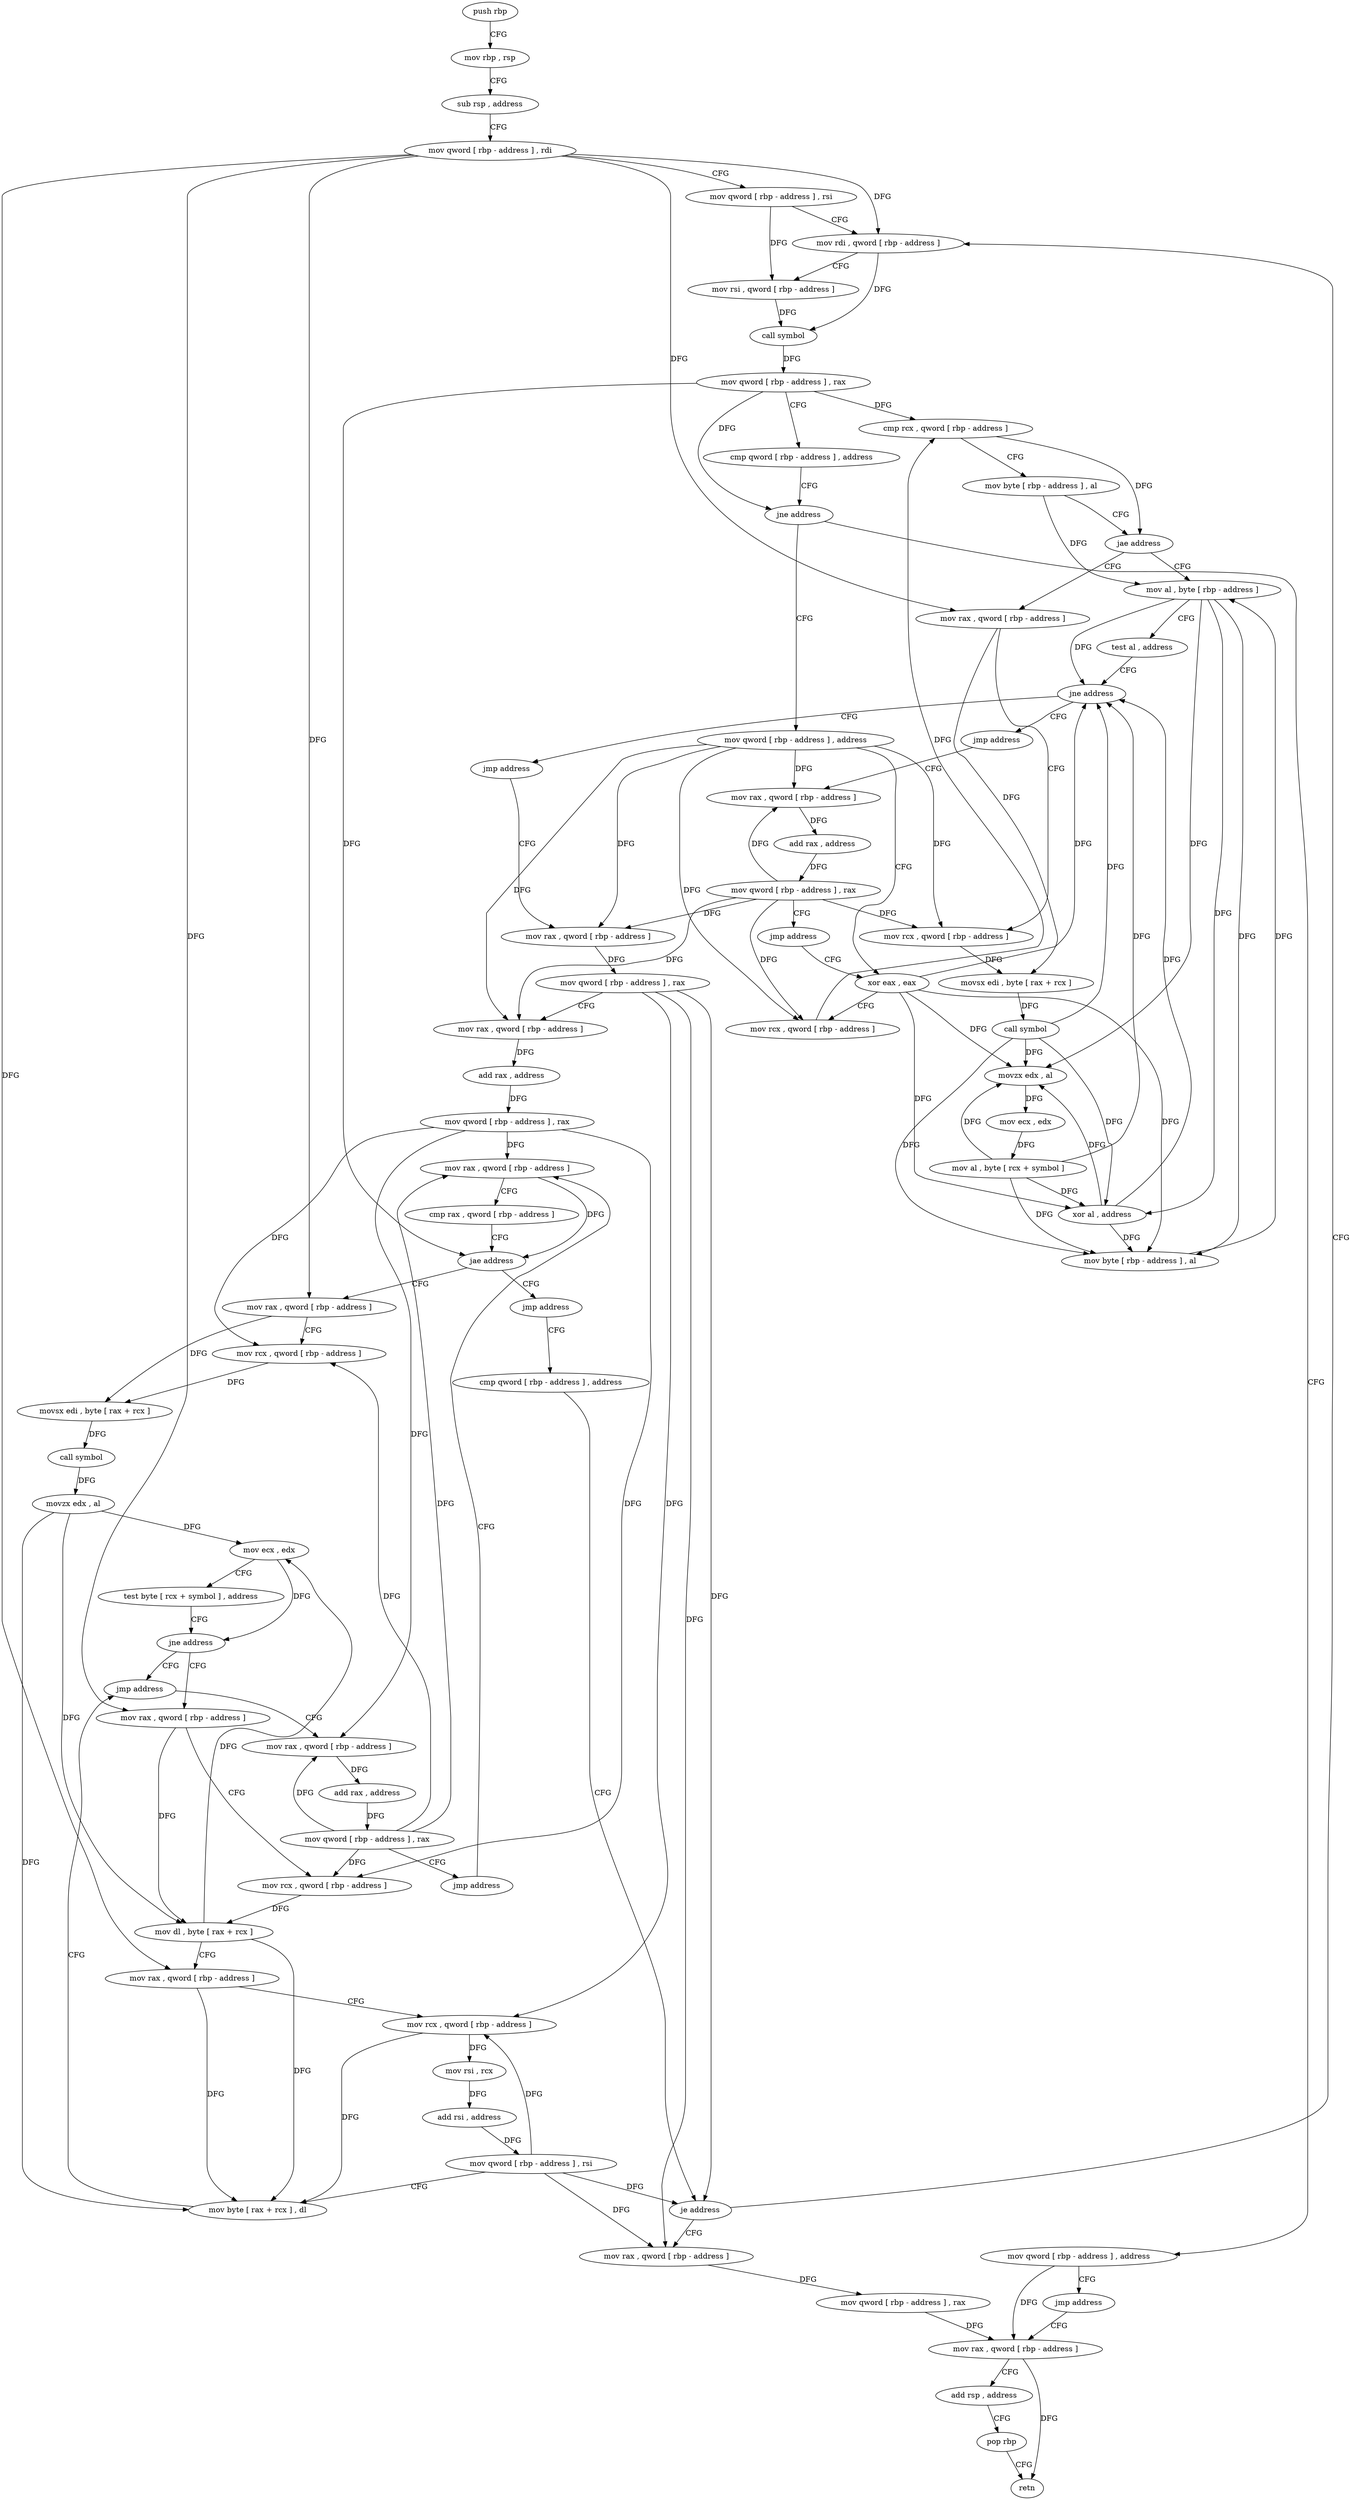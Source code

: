 digraph "func" {
"4205728" [label = "push rbp" ]
"4205729" [label = "mov rbp , rsp" ]
"4205732" [label = "sub rsp , address" ]
"4205736" [label = "mov qword [ rbp - address ] , rdi" ]
"4205740" [label = "mov qword [ rbp - address ] , rsi" ]
"4205744" [label = "mov rdi , qword [ rbp - address ]" ]
"4205785" [label = "mov qword [ rbp - address ] , address" ]
"4205793" [label = "xor eax , eax" ]
"4205772" [label = "mov qword [ rbp - address ] , address" ]
"4205780" [label = "jmp address" ]
"4206042" [label = "mov rax , qword [ rbp - address ]" ]
"4205846" [label = "mov al , byte [ rbp - address ]" ]
"4205849" [label = "test al , address" ]
"4205851" [label = "jne address" ]
"4205862" [label = "jmp address" ]
"4205857" [label = "jmp address" ]
"4205812" [label = "mov rax , qword [ rbp - address ]" ]
"4205816" [label = "mov rcx , qword [ rbp - address ]" ]
"4205820" [label = "movsx edi , byte [ rax + rcx ]" ]
"4205824" [label = "call symbol" ]
"4205829" [label = "movzx edx , al" ]
"4205832" [label = "mov ecx , edx" ]
"4205834" [label = "mov al , byte [ rcx + symbol ]" ]
"4205841" [label = "xor al , address" ]
"4205843" [label = "mov byte [ rbp - address ] , al" ]
"4206046" [label = "add rsp , address" ]
"4206050" [label = "pop rbp" ]
"4206051" [label = "retn" ]
"4205867" [label = "mov rax , qword [ rbp - address ]" ]
"4205886" [label = "mov rax , qword [ rbp - address ]" ]
"4205871" [label = "add rax , address" ]
"4205877" [label = "mov qword [ rbp - address ] , rax" ]
"4205881" [label = "jmp address" ]
"4205890" [label = "mov qword [ rbp - address ] , rax" ]
"4205894" [label = "mov rax , qword [ rbp - address ]" ]
"4205898" [label = "add rax , address" ]
"4205904" [label = "mov qword [ rbp - address ] , rax" ]
"4205908" [label = "mov rax , qword [ rbp - address ]" ]
"4205795" [label = "mov rcx , qword [ rbp - address ]" ]
"4205799" [label = "cmp rcx , qword [ rbp - address ]" ]
"4205803" [label = "mov byte [ rbp - address ] , al" ]
"4205806" [label = "jae address" ]
"4206018" [label = "jmp address" ]
"4206023" [label = "cmp qword [ rbp - address ] , address" ]
"4205922" [label = "mov rax , qword [ rbp - address ]" ]
"4205926" [label = "mov rcx , qword [ rbp - address ]" ]
"4205930" [label = "movsx edi , byte [ rax + rcx ]" ]
"4205934" [label = "call symbol" ]
"4205939" [label = "movzx edx , al" ]
"4205942" [label = "mov ecx , edx" ]
"4205944" [label = "test byte [ rcx + symbol ] , address" ]
"4205952" [label = "jne address" ]
"4205994" [label = "jmp address" ]
"4205958" [label = "mov rax , qword [ rbp - address ]" ]
"4206028" [label = "je address" ]
"4206034" [label = "mov rax , qword [ rbp - address ]" ]
"4205999" [label = "mov rax , qword [ rbp - address ]" ]
"4205962" [label = "mov rcx , qword [ rbp - address ]" ]
"4205966" [label = "mov dl , byte [ rax + rcx ]" ]
"4205969" [label = "mov rax , qword [ rbp - address ]" ]
"4205973" [label = "mov rcx , qword [ rbp - address ]" ]
"4205977" [label = "mov rsi , rcx" ]
"4205980" [label = "add rsi , address" ]
"4205987" [label = "mov qword [ rbp - address ] , rsi" ]
"4205991" [label = "mov byte [ rax + rcx ] , dl" ]
"4205748" [label = "mov rsi , qword [ rbp - address ]" ]
"4205752" [label = "call symbol" ]
"4205757" [label = "mov qword [ rbp - address ] , rax" ]
"4205761" [label = "cmp qword [ rbp - address ] , address" ]
"4205766" [label = "jne address" ]
"4206038" [label = "mov qword [ rbp - address ] , rax" ]
"4206003" [label = "add rax , address" ]
"4206009" [label = "mov qword [ rbp - address ] , rax" ]
"4206013" [label = "jmp address" ]
"4205912" [label = "cmp rax , qword [ rbp - address ]" ]
"4205916" [label = "jae address" ]
"4205728" -> "4205729" [ label = "CFG" ]
"4205729" -> "4205732" [ label = "CFG" ]
"4205732" -> "4205736" [ label = "CFG" ]
"4205736" -> "4205740" [ label = "CFG" ]
"4205736" -> "4205744" [ label = "DFG" ]
"4205736" -> "4205812" [ label = "DFG" ]
"4205736" -> "4205922" [ label = "DFG" ]
"4205736" -> "4205958" [ label = "DFG" ]
"4205736" -> "4205969" [ label = "DFG" ]
"4205740" -> "4205744" [ label = "CFG" ]
"4205740" -> "4205748" [ label = "DFG" ]
"4205744" -> "4205748" [ label = "CFG" ]
"4205744" -> "4205752" [ label = "DFG" ]
"4205785" -> "4205793" [ label = "CFG" ]
"4205785" -> "4205795" [ label = "DFG" ]
"4205785" -> "4205816" [ label = "DFG" ]
"4205785" -> "4205867" [ label = "DFG" ]
"4205785" -> "4205886" [ label = "DFG" ]
"4205785" -> "4205894" [ label = "DFG" ]
"4205793" -> "4205795" [ label = "CFG" ]
"4205793" -> "4205851" [ label = "DFG" ]
"4205793" -> "4205829" [ label = "DFG" ]
"4205793" -> "4205841" [ label = "DFG" ]
"4205793" -> "4205843" [ label = "DFG" ]
"4205772" -> "4205780" [ label = "CFG" ]
"4205772" -> "4206042" [ label = "DFG" ]
"4205780" -> "4206042" [ label = "CFG" ]
"4206042" -> "4206046" [ label = "CFG" ]
"4206042" -> "4206051" [ label = "DFG" ]
"4205846" -> "4205849" [ label = "CFG" ]
"4205846" -> "4205851" [ label = "DFG" ]
"4205846" -> "4205829" [ label = "DFG" ]
"4205846" -> "4205841" [ label = "DFG" ]
"4205846" -> "4205843" [ label = "DFG" ]
"4205849" -> "4205851" [ label = "CFG" ]
"4205851" -> "4205862" [ label = "CFG" ]
"4205851" -> "4205857" [ label = "CFG" ]
"4205862" -> "4205867" [ label = "CFG" ]
"4205857" -> "4205886" [ label = "CFG" ]
"4205812" -> "4205816" [ label = "CFG" ]
"4205812" -> "4205820" [ label = "DFG" ]
"4205816" -> "4205820" [ label = "DFG" ]
"4205820" -> "4205824" [ label = "DFG" ]
"4205824" -> "4205829" [ label = "DFG" ]
"4205824" -> "4205851" [ label = "DFG" ]
"4205824" -> "4205841" [ label = "DFG" ]
"4205824" -> "4205843" [ label = "DFG" ]
"4205829" -> "4205832" [ label = "DFG" ]
"4205832" -> "4205834" [ label = "DFG" ]
"4205834" -> "4205841" [ label = "DFG" ]
"4205834" -> "4205851" [ label = "DFG" ]
"4205834" -> "4205829" [ label = "DFG" ]
"4205834" -> "4205843" [ label = "DFG" ]
"4205841" -> "4205843" [ label = "DFG" ]
"4205841" -> "4205851" [ label = "DFG" ]
"4205841" -> "4205829" [ label = "DFG" ]
"4205843" -> "4205846" [ label = "DFG" ]
"4206046" -> "4206050" [ label = "CFG" ]
"4206050" -> "4206051" [ label = "CFG" ]
"4205867" -> "4205871" [ label = "DFG" ]
"4205886" -> "4205890" [ label = "DFG" ]
"4205871" -> "4205877" [ label = "DFG" ]
"4205877" -> "4205881" [ label = "CFG" ]
"4205877" -> "4205795" [ label = "DFG" ]
"4205877" -> "4205816" [ label = "DFG" ]
"4205877" -> "4205867" [ label = "DFG" ]
"4205877" -> "4205886" [ label = "DFG" ]
"4205877" -> "4205894" [ label = "DFG" ]
"4205881" -> "4205793" [ label = "CFG" ]
"4205890" -> "4205894" [ label = "CFG" ]
"4205890" -> "4206028" [ label = "DFG" ]
"4205890" -> "4205973" [ label = "DFG" ]
"4205890" -> "4206034" [ label = "DFG" ]
"4205894" -> "4205898" [ label = "DFG" ]
"4205898" -> "4205904" [ label = "DFG" ]
"4205904" -> "4205908" [ label = "DFG" ]
"4205904" -> "4205926" [ label = "DFG" ]
"4205904" -> "4205962" [ label = "DFG" ]
"4205904" -> "4205999" [ label = "DFG" ]
"4205908" -> "4205912" [ label = "CFG" ]
"4205908" -> "4205916" [ label = "DFG" ]
"4205795" -> "4205799" [ label = "DFG" ]
"4205799" -> "4205803" [ label = "CFG" ]
"4205799" -> "4205806" [ label = "DFG" ]
"4205803" -> "4205806" [ label = "CFG" ]
"4205803" -> "4205846" [ label = "DFG" ]
"4205806" -> "4205846" [ label = "CFG" ]
"4205806" -> "4205812" [ label = "CFG" ]
"4206018" -> "4206023" [ label = "CFG" ]
"4206023" -> "4206028" [ label = "CFG" ]
"4205922" -> "4205926" [ label = "CFG" ]
"4205922" -> "4205930" [ label = "DFG" ]
"4205926" -> "4205930" [ label = "DFG" ]
"4205930" -> "4205934" [ label = "DFG" ]
"4205934" -> "4205939" [ label = "DFG" ]
"4205939" -> "4205942" [ label = "DFG" ]
"4205939" -> "4205966" [ label = "DFG" ]
"4205939" -> "4205991" [ label = "DFG" ]
"4205942" -> "4205944" [ label = "CFG" ]
"4205942" -> "4205952" [ label = "DFG" ]
"4205944" -> "4205952" [ label = "CFG" ]
"4205952" -> "4205994" [ label = "CFG" ]
"4205952" -> "4205958" [ label = "CFG" ]
"4205994" -> "4205999" [ label = "CFG" ]
"4205958" -> "4205962" [ label = "CFG" ]
"4205958" -> "4205966" [ label = "DFG" ]
"4206028" -> "4205744" [ label = "CFG" ]
"4206028" -> "4206034" [ label = "CFG" ]
"4206034" -> "4206038" [ label = "DFG" ]
"4205999" -> "4206003" [ label = "DFG" ]
"4205962" -> "4205966" [ label = "DFG" ]
"4205966" -> "4205969" [ label = "CFG" ]
"4205966" -> "4205942" [ label = "DFG" ]
"4205966" -> "4205991" [ label = "DFG" ]
"4205969" -> "4205973" [ label = "CFG" ]
"4205969" -> "4205991" [ label = "DFG" ]
"4205973" -> "4205977" [ label = "DFG" ]
"4205973" -> "4205991" [ label = "DFG" ]
"4205977" -> "4205980" [ label = "DFG" ]
"4205980" -> "4205987" [ label = "DFG" ]
"4205987" -> "4205991" [ label = "CFG" ]
"4205987" -> "4206028" [ label = "DFG" ]
"4205987" -> "4205973" [ label = "DFG" ]
"4205987" -> "4206034" [ label = "DFG" ]
"4205991" -> "4205994" [ label = "CFG" ]
"4205748" -> "4205752" [ label = "DFG" ]
"4205752" -> "4205757" [ label = "DFG" ]
"4205757" -> "4205761" [ label = "CFG" ]
"4205757" -> "4205766" [ label = "DFG" ]
"4205757" -> "4205799" [ label = "DFG" ]
"4205757" -> "4205916" [ label = "DFG" ]
"4205761" -> "4205766" [ label = "CFG" ]
"4205766" -> "4205785" [ label = "CFG" ]
"4205766" -> "4205772" [ label = "CFG" ]
"4206038" -> "4206042" [ label = "DFG" ]
"4206003" -> "4206009" [ label = "DFG" ]
"4206009" -> "4206013" [ label = "CFG" ]
"4206009" -> "4205908" [ label = "DFG" ]
"4206009" -> "4205926" [ label = "DFG" ]
"4206009" -> "4205962" [ label = "DFG" ]
"4206009" -> "4205999" [ label = "DFG" ]
"4206013" -> "4205908" [ label = "CFG" ]
"4205912" -> "4205916" [ label = "CFG" ]
"4205916" -> "4206018" [ label = "CFG" ]
"4205916" -> "4205922" [ label = "CFG" ]
}
